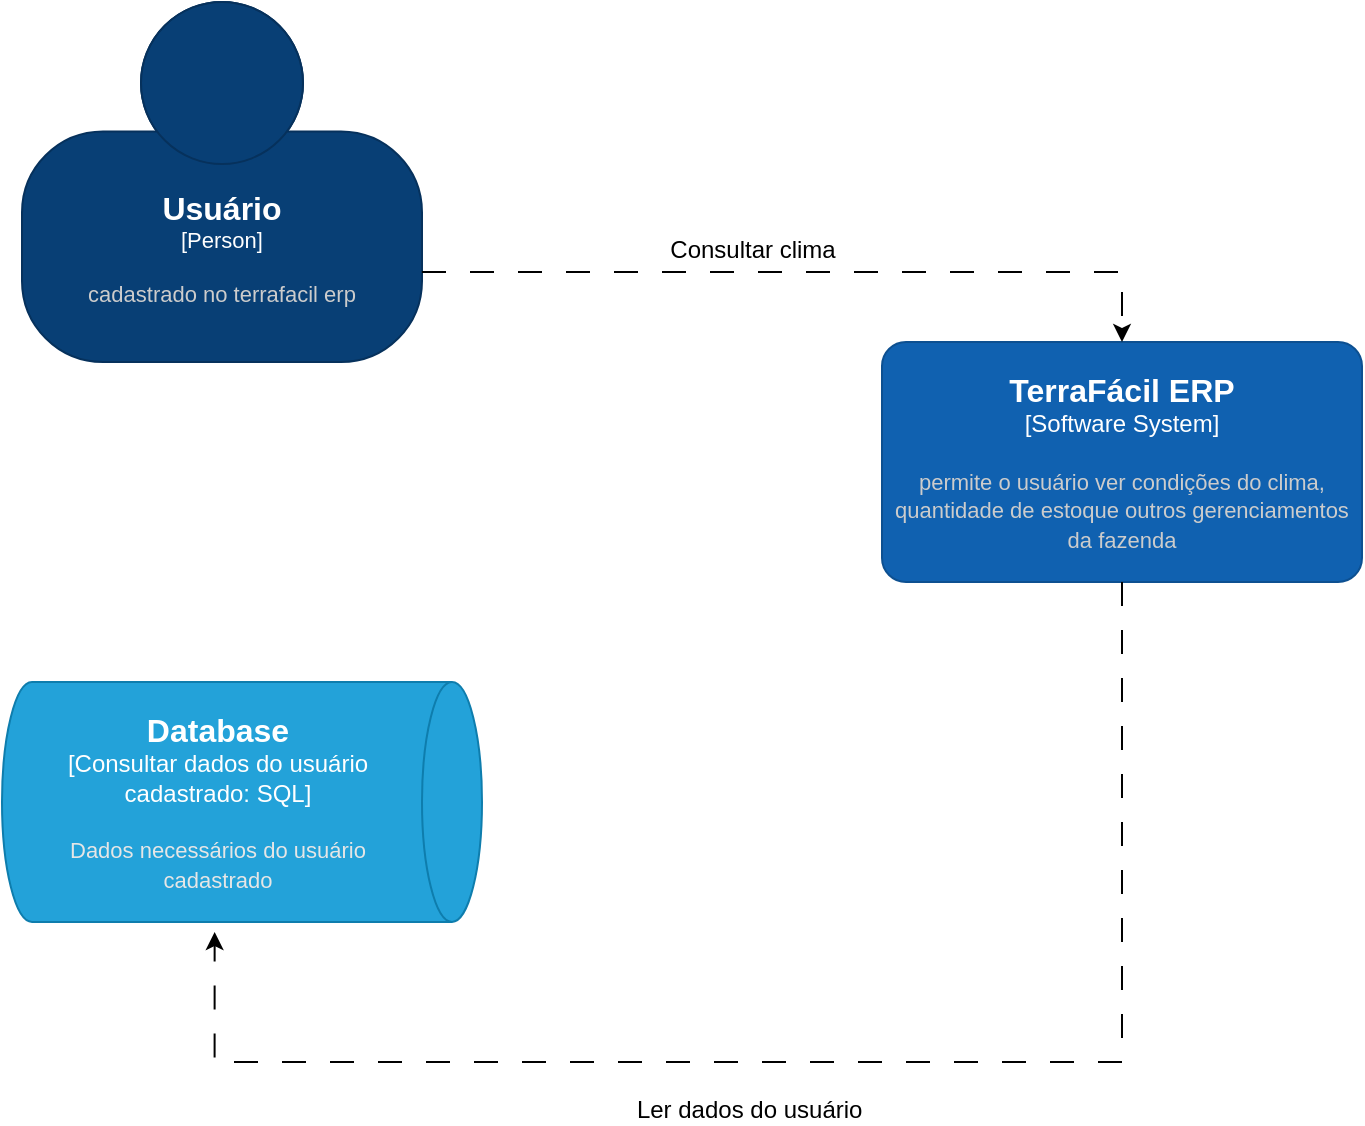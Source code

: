 <mxfile version="24.2.5" type="device">
  <diagram name="Page-1" id="ANouQMLmiLDdd0xVkxQV">
    <mxGraphModel dx="1329" dy="782" grid="1" gridSize="10" guides="1" tooltips="1" connect="1" arrows="1" fold="1" page="1" pageScale="1" pageWidth="827" pageHeight="1169" math="0" shadow="0">
      <root>
        <mxCell id="0" />
        <mxCell id="1" parent="0" />
        <object placeholders="1" c4Name="Usuário " c4Type="Person" c4Description="cadastrado no terrafacil erp" label="&lt;font style=&quot;font-size: 16px&quot;&gt;&lt;b&gt;%c4Name%&lt;/b&gt;&lt;/font&gt;&lt;div&gt;[%c4Type%]&lt;/div&gt;&lt;br&gt;&lt;div&gt;&lt;font style=&quot;font-size: 11px&quot;&gt;&lt;font color=&quot;#cccccc&quot;&gt;%c4Description%&lt;/font&gt;&lt;/div&gt;" id="XdKaOjGqfwSXq-X3u57_-2">
          <mxCell style="html=1;fontSize=11;dashed=0;whiteSpace=wrap;fillColor=#083F75;strokeColor=#06315C;fontColor=#ffffff;shape=mxgraph.c4.person2;align=center;metaEdit=1;points=[[0.5,0,0],[1,0.5,0],[1,0.75,0],[0.75,1,0],[0.5,1,0],[0.25,1,0],[0,0.75,0],[0,0.5,0]];resizable=0;" vertex="1" parent="1">
            <mxGeometry x="40" y="260" width="200" height="180" as="geometry" />
          </mxCell>
        </object>
        <object placeholders="1" c4Name="TerraFácil ERP" c4Type="Software System" c4Description="permite o usuário ver condições do clima, quantidade de estoque outros gerenciamentos da fazenda" label="&lt;font style=&quot;font-size: 16px&quot;&gt;&lt;b&gt;%c4Name%&lt;/b&gt;&lt;/font&gt;&lt;div&gt;[%c4Type%]&lt;/div&gt;&lt;br&gt;&lt;div&gt;&lt;font style=&quot;font-size: 11px&quot;&gt;&lt;font color=&quot;#cccccc&quot;&gt;%c4Description%&lt;/font&gt;&lt;/div&gt;" id="XdKaOjGqfwSXq-X3u57_-3">
          <mxCell style="rounded=1;whiteSpace=wrap;html=1;labelBackgroundColor=none;fillColor=#1061B0;fontColor=#ffffff;align=center;arcSize=10;strokeColor=#0D5091;metaEdit=1;resizable=0;points=[[0.25,0,0],[0.5,0,0],[0.75,0,0],[1,0.25,0],[1,0.5,0],[1,0.75,0],[0.75,1,0],[0.5,1,0],[0.25,1,0],[0,0.75,0],[0,0.5,0],[0,0.25,0]];" vertex="1" parent="1">
            <mxGeometry x="470" y="430" width="240" height="120" as="geometry" />
          </mxCell>
        </object>
        <mxCell id="XdKaOjGqfwSXq-X3u57_-4" style="edgeStyle=orthogonalEdgeStyle;rounded=0;orthogonalLoop=1;jettySize=auto;html=1;exitX=1;exitY=0.75;exitDx=0;exitDy=0;exitPerimeter=0;entryX=0.5;entryY=0;entryDx=0;entryDy=0;entryPerimeter=0;dashed=1;dashPattern=12 12;" edge="1" parent="1" source="XdKaOjGqfwSXq-X3u57_-2" target="XdKaOjGqfwSXq-X3u57_-3">
          <mxGeometry relative="1" as="geometry" />
        </mxCell>
        <mxCell id="XdKaOjGqfwSXq-X3u57_-5" value="Consultar clima" style="text;html=1;align=center;verticalAlign=top;resizable=0;points=[];autosize=1;strokeColor=none;fillColor=none;" vertex="1" parent="1">
          <mxGeometry x="350" y="370" width="110" height="30" as="geometry" />
        </mxCell>
        <object placeholders="1" c4Name="Database" c4Type="Consultar dados do usuário cadastrado" c4Technology="SQL" c4Description="Dados necessários do usuário cadastrado" label="&lt;font style=&quot;font-size: 16px&quot;&gt;&lt;b&gt;%c4Name%&lt;/b&gt;&lt;/font&gt;&lt;div&gt;[%c4Type%:&amp;nbsp;%c4Technology%]&lt;/div&gt;&lt;br&gt;&lt;div&gt;&lt;font style=&quot;font-size: 11px&quot;&gt;&lt;font color=&quot;#E6E6E6&quot;&gt;%c4Description%&lt;/font&gt;&lt;/div&gt;" id="XdKaOjGqfwSXq-X3u57_-9">
          <mxCell style="shape=cylinder3;size=15;direction=south;whiteSpace=wrap;html=1;boundedLbl=1;rounded=0;labelBackgroundColor=none;fillColor=#23A2D9;fontSize=12;fontColor=#ffffff;align=center;strokeColor=#0E7DAD;metaEdit=1;points=[[0.5,0,0],[1,0.25,0],[1,0.5,0],[1,0.75,0],[0.5,1,0],[0,0.75,0],[0,0.5,0],[0,0.25,0]];resizable=0;" vertex="1" parent="1">
            <mxGeometry x="30" y="600" width="240" height="120" as="geometry" />
          </mxCell>
        </object>
        <mxCell id="XdKaOjGqfwSXq-X3u57_-11" style="edgeStyle=orthogonalEdgeStyle;rounded=0;orthogonalLoop=1;jettySize=auto;html=1;exitX=0.5;exitY=1;exitDx=0;exitDy=0;exitPerimeter=0;entryX=1.042;entryY=0.557;entryDx=0;entryDy=0;entryPerimeter=0;dashed=1;dashPattern=12 12;" edge="1" parent="1" source="XdKaOjGqfwSXq-X3u57_-3" target="XdKaOjGqfwSXq-X3u57_-9">
          <mxGeometry relative="1" as="geometry">
            <Array as="points">
              <mxPoint x="590" y="790" />
              <mxPoint x="136" y="790" />
            </Array>
          </mxGeometry>
        </mxCell>
        <mxCell id="XdKaOjGqfwSXq-X3u57_-13" value="Ler dados do usuário&amp;nbsp;" style="edgeLabel;html=1;align=center;verticalAlign=top;resizable=0;points=[];fontSize=12;" vertex="1" connectable="0" parent="XdKaOjGqfwSXq-X3u57_-11">
          <mxGeometry x="0.227" y="2" relative="1" as="geometry">
            <mxPoint x="40" y="8" as="offset" />
          </mxGeometry>
        </mxCell>
      </root>
    </mxGraphModel>
  </diagram>
</mxfile>
